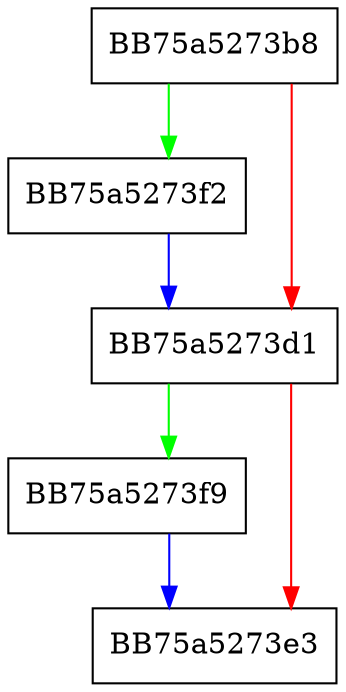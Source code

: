 digraph AvailableBytes {
  node [shape="box"];
  graph [splines=ortho];
  BB75a5273b8 -> BB75a5273f2 [color="green"];
  BB75a5273b8 -> BB75a5273d1 [color="red"];
  BB75a5273d1 -> BB75a5273f9 [color="green"];
  BB75a5273d1 -> BB75a5273e3 [color="red"];
  BB75a5273f2 -> BB75a5273d1 [color="blue"];
  BB75a5273f9 -> BB75a5273e3 [color="blue"];
}